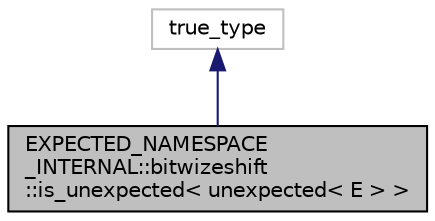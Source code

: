 digraph "EXPECTED_NAMESPACE_INTERNAL::bitwizeshift::is_unexpected&lt; unexpected&lt; E &gt; &gt;"
{
  edge [fontname="Helvetica",fontsize="10",labelfontname="Helvetica",labelfontsize="10"];
  node [fontname="Helvetica",fontsize="10",shape=record];
  Node2 [label="EXPECTED_NAMESPACE\l_INTERNAL::bitwizeshift\l::is_unexpected\< unexpected\< E \> \>",height=0.2,width=0.4,color="black", fillcolor="grey75", style="filled", fontcolor="black"];
  Node3 -> Node2 [dir="back",color="midnightblue",fontsize="10",style="solid",fontname="Helvetica"];
  Node3 [label="true_type",height=0.2,width=0.4,color="grey75", fillcolor="white", style="filled"];
}
